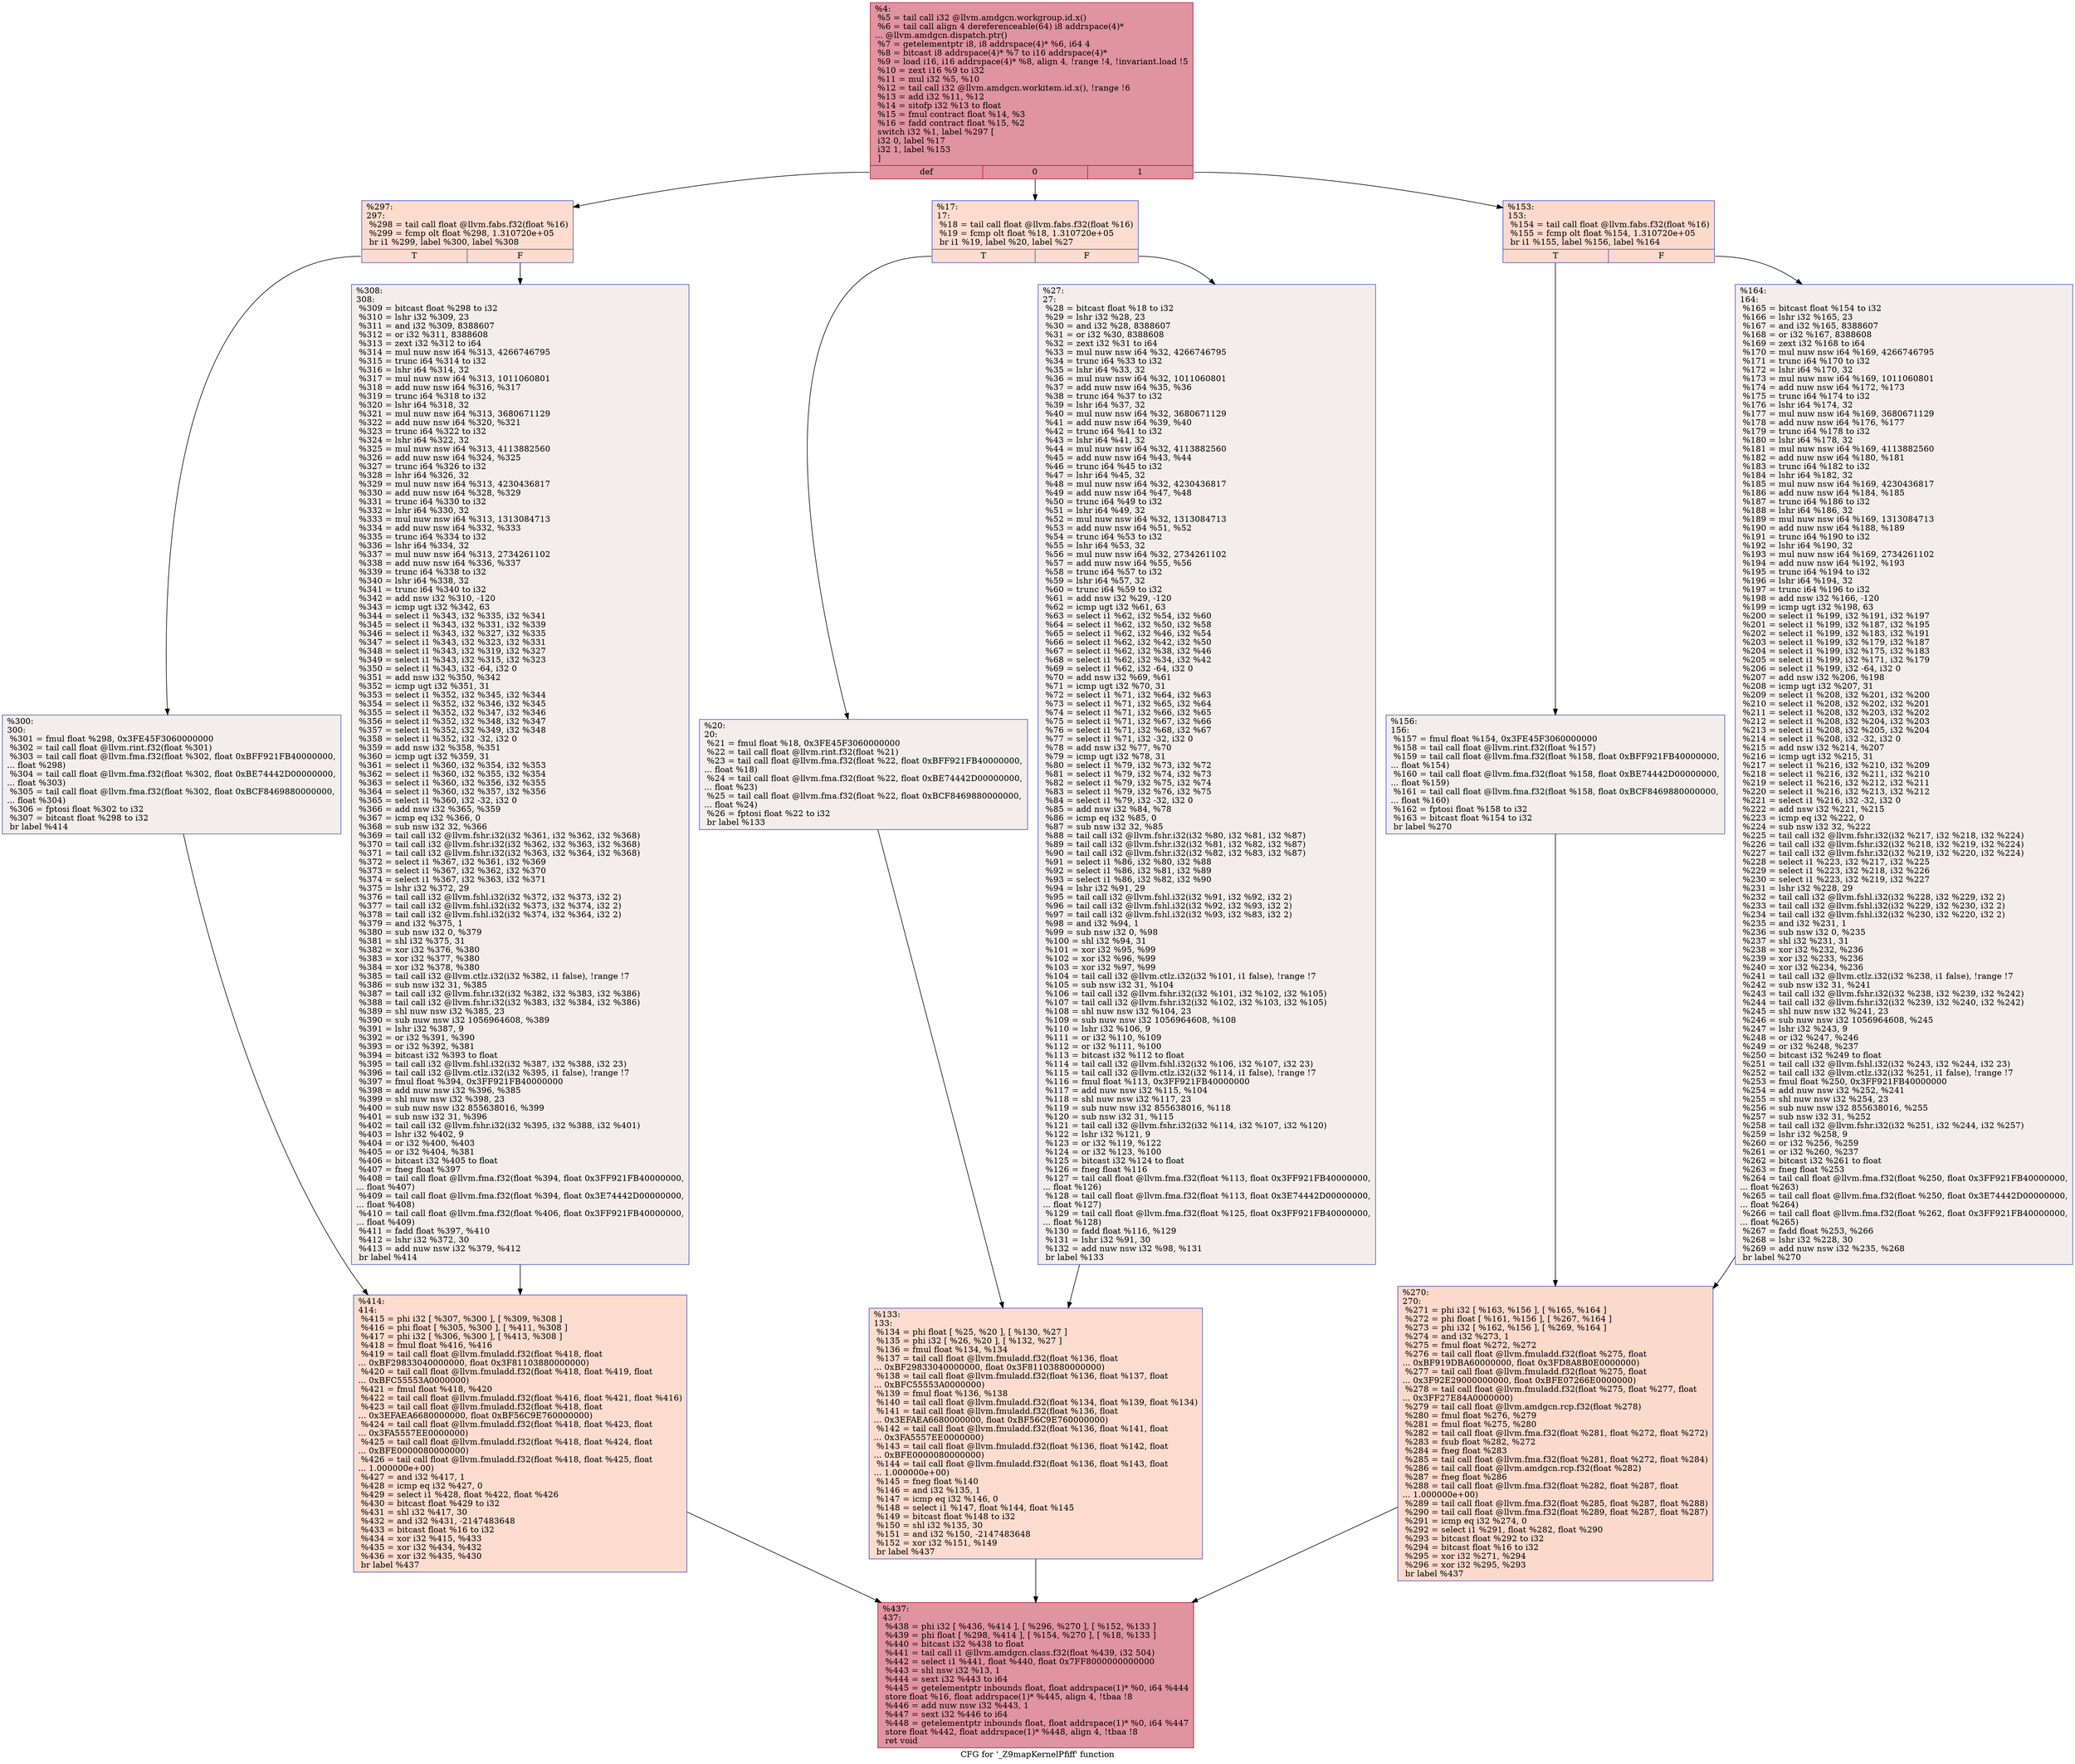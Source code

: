 digraph "CFG for '_Z9mapKernelPfiff' function" {
	label="CFG for '_Z9mapKernelPfiff' function";

	Node0x6278410 [shape=record,color="#b70d28ff", style=filled, fillcolor="#b70d2870",label="{%4:\l  %5 = tail call i32 @llvm.amdgcn.workgroup.id.x()\l  %6 = tail call align 4 dereferenceable(64) i8 addrspace(4)*\l... @llvm.amdgcn.dispatch.ptr()\l  %7 = getelementptr i8, i8 addrspace(4)* %6, i64 4\l  %8 = bitcast i8 addrspace(4)* %7 to i16 addrspace(4)*\l  %9 = load i16, i16 addrspace(4)* %8, align 4, !range !4, !invariant.load !5\l  %10 = zext i16 %9 to i32\l  %11 = mul i32 %5, %10\l  %12 = tail call i32 @llvm.amdgcn.workitem.id.x(), !range !6\l  %13 = add i32 %11, %12\l  %14 = sitofp i32 %13 to float\l  %15 = fmul contract float %14, %3\l  %16 = fadd contract float %15, %2\l  switch i32 %1, label %297 [\l    i32 0, label %17\l    i32 1, label %153\l  ]\l|{<s0>def|<s1>0|<s2>1}}"];
	Node0x6278410:s0 -> Node0x6278f90;
	Node0x6278410:s1 -> Node0x627a500;
	Node0x6278410:s2 -> Node0x627a5c0;
	Node0x627a500 [shape=record,color="#3d50c3ff", style=filled, fillcolor="#f7af9170",label="{%17:\l17:                                               \l  %18 = tail call float @llvm.fabs.f32(float %16)\l  %19 = fcmp olt float %18, 1.310720e+05\l  br i1 %19, label %20, label %27\l|{<s0>T|<s1>F}}"];
	Node0x627a500:s0 -> Node0x627b400;
	Node0x627a500:s1 -> Node0x627b490;
	Node0x627b400 [shape=record,color="#3d50c3ff", style=filled, fillcolor="#e5d8d170",label="{%20:\l20:                                               \l  %21 = fmul float %18, 0x3FE45F3060000000\l  %22 = tail call float @llvm.rint.f32(float %21)\l  %23 = tail call float @llvm.fma.f32(float %22, float 0xBFF921FB40000000,\l... float %18)\l  %24 = tail call float @llvm.fma.f32(float %22, float 0xBE74442D00000000,\l... float %23)\l  %25 = tail call float @llvm.fma.f32(float %22, float 0xBCF8469880000000,\l... float %24)\l  %26 = fptosi float %22 to i32\l  br label %133\l}"];
	Node0x627b400 -> Node0x627bed0;
	Node0x627b490 [shape=record,color="#3d50c3ff", style=filled, fillcolor="#e5d8d170",label="{%27:\l27:                                               \l  %28 = bitcast float %18 to i32\l  %29 = lshr i32 %28, 23\l  %30 = and i32 %28, 8388607\l  %31 = or i32 %30, 8388608\l  %32 = zext i32 %31 to i64\l  %33 = mul nuw nsw i64 %32, 4266746795\l  %34 = trunc i64 %33 to i32\l  %35 = lshr i64 %33, 32\l  %36 = mul nuw nsw i64 %32, 1011060801\l  %37 = add nuw nsw i64 %35, %36\l  %38 = trunc i64 %37 to i32\l  %39 = lshr i64 %37, 32\l  %40 = mul nuw nsw i64 %32, 3680671129\l  %41 = add nuw nsw i64 %39, %40\l  %42 = trunc i64 %41 to i32\l  %43 = lshr i64 %41, 32\l  %44 = mul nuw nsw i64 %32, 4113882560\l  %45 = add nuw nsw i64 %43, %44\l  %46 = trunc i64 %45 to i32\l  %47 = lshr i64 %45, 32\l  %48 = mul nuw nsw i64 %32, 4230436817\l  %49 = add nuw nsw i64 %47, %48\l  %50 = trunc i64 %49 to i32\l  %51 = lshr i64 %49, 32\l  %52 = mul nuw nsw i64 %32, 1313084713\l  %53 = add nuw nsw i64 %51, %52\l  %54 = trunc i64 %53 to i32\l  %55 = lshr i64 %53, 32\l  %56 = mul nuw nsw i64 %32, 2734261102\l  %57 = add nuw nsw i64 %55, %56\l  %58 = trunc i64 %57 to i32\l  %59 = lshr i64 %57, 32\l  %60 = trunc i64 %59 to i32\l  %61 = add nsw i32 %29, -120\l  %62 = icmp ugt i32 %61, 63\l  %63 = select i1 %62, i32 %54, i32 %60\l  %64 = select i1 %62, i32 %50, i32 %58\l  %65 = select i1 %62, i32 %46, i32 %54\l  %66 = select i1 %62, i32 %42, i32 %50\l  %67 = select i1 %62, i32 %38, i32 %46\l  %68 = select i1 %62, i32 %34, i32 %42\l  %69 = select i1 %62, i32 -64, i32 0\l  %70 = add nsw i32 %69, %61\l  %71 = icmp ugt i32 %70, 31\l  %72 = select i1 %71, i32 %64, i32 %63\l  %73 = select i1 %71, i32 %65, i32 %64\l  %74 = select i1 %71, i32 %66, i32 %65\l  %75 = select i1 %71, i32 %67, i32 %66\l  %76 = select i1 %71, i32 %68, i32 %67\l  %77 = select i1 %71, i32 -32, i32 0\l  %78 = add nsw i32 %77, %70\l  %79 = icmp ugt i32 %78, 31\l  %80 = select i1 %79, i32 %73, i32 %72\l  %81 = select i1 %79, i32 %74, i32 %73\l  %82 = select i1 %79, i32 %75, i32 %74\l  %83 = select i1 %79, i32 %76, i32 %75\l  %84 = select i1 %79, i32 -32, i32 0\l  %85 = add nsw i32 %84, %78\l  %86 = icmp eq i32 %85, 0\l  %87 = sub nsw i32 32, %85\l  %88 = tail call i32 @llvm.fshr.i32(i32 %80, i32 %81, i32 %87)\l  %89 = tail call i32 @llvm.fshr.i32(i32 %81, i32 %82, i32 %87)\l  %90 = tail call i32 @llvm.fshr.i32(i32 %82, i32 %83, i32 %87)\l  %91 = select i1 %86, i32 %80, i32 %88\l  %92 = select i1 %86, i32 %81, i32 %89\l  %93 = select i1 %86, i32 %82, i32 %90\l  %94 = lshr i32 %91, 29\l  %95 = tail call i32 @llvm.fshl.i32(i32 %91, i32 %92, i32 2)\l  %96 = tail call i32 @llvm.fshl.i32(i32 %92, i32 %93, i32 2)\l  %97 = tail call i32 @llvm.fshl.i32(i32 %93, i32 %83, i32 2)\l  %98 = and i32 %94, 1\l  %99 = sub nsw i32 0, %98\l  %100 = shl i32 %94, 31\l  %101 = xor i32 %95, %99\l  %102 = xor i32 %96, %99\l  %103 = xor i32 %97, %99\l  %104 = tail call i32 @llvm.ctlz.i32(i32 %101, i1 false), !range !7\l  %105 = sub nsw i32 31, %104\l  %106 = tail call i32 @llvm.fshr.i32(i32 %101, i32 %102, i32 %105)\l  %107 = tail call i32 @llvm.fshr.i32(i32 %102, i32 %103, i32 %105)\l  %108 = shl nuw nsw i32 %104, 23\l  %109 = sub nuw nsw i32 1056964608, %108\l  %110 = lshr i32 %106, 9\l  %111 = or i32 %110, %109\l  %112 = or i32 %111, %100\l  %113 = bitcast i32 %112 to float\l  %114 = tail call i32 @llvm.fshl.i32(i32 %106, i32 %107, i32 23)\l  %115 = tail call i32 @llvm.ctlz.i32(i32 %114, i1 false), !range !7\l  %116 = fmul float %113, 0x3FF921FB40000000\l  %117 = add nuw nsw i32 %115, %104\l  %118 = shl nuw nsw i32 %117, 23\l  %119 = sub nuw nsw i32 855638016, %118\l  %120 = sub nsw i32 31, %115\l  %121 = tail call i32 @llvm.fshr.i32(i32 %114, i32 %107, i32 %120)\l  %122 = lshr i32 %121, 9\l  %123 = or i32 %119, %122\l  %124 = or i32 %123, %100\l  %125 = bitcast i32 %124 to float\l  %126 = fneg float %116\l  %127 = tail call float @llvm.fma.f32(float %113, float 0x3FF921FB40000000,\l... float %126)\l  %128 = tail call float @llvm.fma.f32(float %113, float 0x3E74442D00000000,\l... float %127)\l  %129 = tail call float @llvm.fma.f32(float %125, float 0x3FF921FB40000000,\l... float %128)\l  %130 = fadd float %116, %129\l  %131 = lshr i32 %91, 30\l  %132 = add nuw nsw i32 %98, %131\l  br label %133\l}"];
	Node0x627b490 -> Node0x627bed0;
	Node0x627bed0 [shape=record,color="#3d50c3ff", style=filled, fillcolor="#f7af9170",label="{%133:\l133:                                              \l  %134 = phi float [ %25, %20 ], [ %130, %27 ]\l  %135 = phi i32 [ %26, %20 ], [ %132, %27 ]\l  %136 = fmul float %134, %134\l  %137 = tail call float @llvm.fmuladd.f32(float %136, float\l... 0xBF29833040000000, float 0x3F81103880000000)\l  %138 = tail call float @llvm.fmuladd.f32(float %136, float %137, float\l... 0xBFC55553A0000000)\l  %139 = fmul float %136, %138\l  %140 = tail call float @llvm.fmuladd.f32(float %134, float %139, float %134)\l  %141 = tail call float @llvm.fmuladd.f32(float %136, float\l... 0x3EFAEA6680000000, float 0xBF56C9E760000000)\l  %142 = tail call float @llvm.fmuladd.f32(float %136, float %141, float\l... 0x3FA5557EE0000000)\l  %143 = tail call float @llvm.fmuladd.f32(float %136, float %142, float\l... 0xBFE0000080000000)\l  %144 = tail call float @llvm.fmuladd.f32(float %136, float %143, float\l... 1.000000e+00)\l  %145 = fneg float %140\l  %146 = and i32 %135, 1\l  %147 = icmp eq i32 %146, 0\l  %148 = select i1 %147, float %144, float %145\l  %149 = bitcast float %148 to i32\l  %150 = shl i32 %135, 30\l  %151 = and i32 %150, -2147483648\l  %152 = xor i32 %151, %149\l  br label %437\l}"];
	Node0x627bed0 -> Node0x6282ee0;
	Node0x627a5c0 [shape=record,color="#3d50c3ff", style=filled, fillcolor="#f7a88970",label="{%153:\l153:                                              \l  %154 = tail call float @llvm.fabs.f32(float %16)\l  %155 = fcmp olt float %154, 1.310720e+05\l  br i1 %155, label %156, label %164\l|{<s0>T|<s1>F}}"];
	Node0x627a5c0:s0 -> Node0x6283150;
	Node0x627a5c0:s1 -> Node0x62831a0;
	Node0x6283150 [shape=record,color="#3d50c3ff", style=filled, fillcolor="#e5d8d170",label="{%156:\l156:                                              \l  %157 = fmul float %154, 0x3FE45F3060000000\l  %158 = tail call float @llvm.rint.f32(float %157)\l  %159 = tail call float @llvm.fma.f32(float %158, float 0xBFF921FB40000000,\l... float %154)\l  %160 = tail call float @llvm.fma.f32(float %158, float 0xBE74442D00000000,\l... float %159)\l  %161 = tail call float @llvm.fma.f32(float %158, float 0xBCF8469880000000,\l... float %160)\l  %162 = fptosi float %158 to i32\l  %163 = bitcast float %154 to i32\l  br label %270\l}"];
	Node0x6283150 -> Node0x62838d0;
	Node0x62831a0 [shape=record,color="#3d50c3ff", style=filled, fillcolor="#e5d8d170",label="{%164:\l164:                                              \l  %165 = bitcast float %154 to i32\l  %166 = lshr i32 %165, 23\l  %167 = and i32 %165, 8388607\l  %168 = or i32 %167, 8388608\l  %169 = zext i32 %168 to i64\l  %170 = mul nuw nsw i64 %169, 4266746795\l  %171 = trunc i64 %170 to i32\l  %172 = lshr i64 %170, 32\l  %173 = mul nuw nsw i64 %169, 1011060801\l  %174 = add nuw nsw i64 %172, %173\l  %175 = trunc i64 %174 to i32\l  %176 = lshr i64 %174, 32\l  %177 = mul nuw nsw i64 %169, 3680671129\l  %178 = add nuw nsw i64 %176, %177\l  %179 = trunc i64 %178 to i32\l  %180 = lshr i64 %178, 32\l  %181 = mul nuw nsw i64 %169, 4113882560\l  %182 = add nuw nsw i64 %180, %181\l  %183 = trunc i64 %182 to i32\l  %184 = lshr i64 %182, 32\l  %185 = mul nuw nsw i64 %169, 4230436817\l  %186 = add nuw nsw i64 %184, %185\l  %187 = trunc i64 %186 to i32\l  %188 = lshr i64 %186, 32\l  %189 = mul nuw nsw i64 %169, 1313084713\l  %190 = add nuw nsw i64 %188, %189\l  %191 = trunc i64 %190 to i32\l  %192 = lshr i64 %190, 32\l  %193 = mul nuw nsw i64 %169, 2734261102\l  %194 = add nuw nsw i64 %192, %193\l  %195 = trunc i64 %194 to i32\l  %196 = lshr i64 %194, 32\l  %197 = trunc i64 %196 to i32\l  %198 = add nsw i32 %166, -120\l  %199 = icmp ugt i32 %198, 63\l  %200 = select i1 %199, i32 %191, i32 %197\l  %201 = select i1 %199, i32 %187, i32 %195\l  %202 = select i1 %199, i32 %183, i32 %191\l  %203 = select i1 %199, i32 %179, i32 %187\l  %204 = select i1 %199, i32 %175, i32 %183\l  %205 = select i1 %199, i32 %171, i32 %179\l  %206 = select i1 %199, i32 -64, i32 0\l  %207 = add nsw i32 %206, %198\l  %208 = icmp ugt i32 %207, 31\l  %209 = select i1 %208, i32 %201, i32 %200\l  %210 = select i1 %208, i32 %202, i32 %201\l  %211 = select i1 %208, i32 %203, i32 %202\l  %212 = select i1 %208, i32 %204, i32 %203\l  %213 = select i1 %208, i32 %205, i32 %204\l  %214 = select i1 %208, i32 -32, i32 0\l  %215 = add nsw i32 %214, %207\l  %216 = icmp ugt i32 %215, 31\l  %217 = select i1 %216, i32 %210, i32 %209\l  %218 = select i1 %216, i32 %211, i32 %210\l  %219 = select i1 %216, i32 %212, i32 %211\l  %220 = select i1 %216, i32 %213, i32 %212\l  %221 = select i1 %216, i32 -32, i32 0\l  %222 = add nsw i32 %221, %215\l  %223 = icmp eq i32 %222, 0\l  %224 = sub nsw i32 32, %222\l  %225 = tail call i32 @llvm.fshr.i32(i32 %217, i32 %218, i32 %224)\l  %226 = tail call i32 @llvm.fshr.i32(i32 %218, i32 %219, i32 %224)\l  %227 = tail call i32 @llvm.fshr.i32(i32 %219, i32 %220, i32 %224)\l  %228 = select i1 %223, i32 %217, i32 %225\l  %229 = select i1 %223, i32 %218, i32 %226\l  %230 = select i1 %223, i32 %219, i32 %227\l  %231 = lshr i32 %228, 29\l  %232 = tail call i32 @llvm.fshl.i32(i32 %228, i32 %229, i32 2)\l  %233 = tail call i32 @llvm.fshl.i32(i32 %229, i32 %230, i32 2)\l  %234 = tail call i32 @llvm.fshl.i32(i32 %230, i32 %220, i32 2)\l  %235 = and i32 %231, 1\l  %236 = sub nsw i32 0, %235\l  %237 = shl i32 %231, 31\l  %238 = xor i32 %232, %236\l  %239 = xor i32 %233, %236\l  %240 = xor i32 %234, %236\l  %241 = tail call i32 @llvm.ctlz.i32(i32 %238, i1 false), !range !7\l  %242 = sub nsw i32 31, %241\l  %243 = tail call i32 @llvm.fshr.i32(i32 %238, i32 %239, i32 %242)\l  %244 = tail call i32 @llvm.fshr.i32(i32 %239, i32 %240, i32 %242)\l  %245 = shl nuw nsw i32 %241, 23\l  %246 = sub nuw nsw i32 1056964608, %245\l  %247 = lshr i32 %243, 9\l  %248 = or i32 %247, %246\l  %249 = or i32 %248, %237\l  %250 = bitcast i32 %249 to float\l  %251 = tail call i32 @llvm.fshl.i32(i32 %243, i32 %244, i32 23)\l  %252 = tail call i32 @llvm.ctlz.i32(i32 %251, i1 false), !range !7\l  %253 = fmul float %250, 0x3FF921FB40000000\l  %254 = add nuw nsw i32 %252, %241\l  %255 = shl nuw nsw i32 %254, 23\l  %256 = sub nuw nsw i32 855638016, %255\l  %257 = sub nsw i32 31, %252\l  %258 = tail call i32 @llvm.fshr.i32(i32 %251, i32 %244, i32 %257)\l  %259 = lshr i32 %258, 9\l  %260 = or i32 %256, %259\l  %261 = or i32 %260, %237\l  %262 = bitcast i32 %261 to float\l  %263 = fneg float %253\l  %264 = tail call float @llvm.fma.f32(float %250, float 0x3FF921FB40000000,\l... float %263)\l  %265 = tail call float @llvm.fma.f32(float %250, float 0x3E74442D00000000,\l... float %264)\l  %266 = tail call float @llvm.fma.f32(float %262, float 0x3FF921FB40000000,\l... float %265)\l  %267 = fadd float %253, %266\l  %268 = lshr i32 %228, 30\l  %269 = add nuw nsw i32 %235, %268\l  br label %270\l}"];
	Node0x62831a0 -> Node0x62838d0;
	Node0x62838d0 [shape=record,color="#3d50c3ff", style=filled, fillcolor="#f7a88970",label="{%270:\l270:                                              \l  %271 = phi i32 [ %163, %156 ], [ %165, %164 ]\l  %272 = phi float [ %161, %156 ], [ %267, %164 ]\l  %273 = phi i32 [ %162, %156 ], [ %269, %164 ]\l  %274 = and i32 %273, 1\l  %275 = fmul float %272, %272\l  %276 = tail call float @llvm.fmuladd.f32(float %275, float\l... 0xBF919DBA60000000, float 0x3FD8A8B0E0000000)\l  %277 = tail call float @llvm.fmuladd.f32(float %275, float\l... 0x3F92E29000000000, float 0xBFE07266E0000000)\l  %278 = tail call float @llvm.fmuladd.f32(float %275, float %277, float\l... 0x3FF27E84A0000000)\l  %279 = tail call float @llvm.amdgcn.rcp.f32(float %278)\l  %280 = fmul float %276, %279\l  %281 = fmul float %275, %280\l  %282 = tail call float @llvm.fma.f32(float %281, float %272, float %272)\l  %283 = fsub float %282, %272\l  %284 = fneg float %283\l  %285 = tail call float @llvm.fma.f32(float %281, float %272, float %284)\l  %286 = tail call float @llvm.amdgcn.rcp.f32(float %282)\l  %287 = fneg float %286\l  %288 = tail call float @llvm.fma.f32(float %282, float %287, float\l... 1.000000e+00)\l  %289 = tail call float @llvm.fma.f32(float %285, float %287, float %288)\l  %290 = tail call float @llvm.fma.f32(float %289, float %287, float %287)\l  %291 = icmp eq i32 %274, 0\l  %292 = select i1 %291, float %282, float %290\l  %293 = bitcast float %292 to i32\l  %294 = bitcast float %16 to i32\l  %295 = xor i32 %271, %294\l  %296 = xor i32 %295, %293\l  br label %437\l}"];
	Node0x62838d0 -> Node0x6282ee0;
	Node0x6278f90 [shape=record,color="#3d50c3ff", style=filled, fillcolor="#f7af9170",label="{%297:\l297:                                              \l  %298 = tail call float @llvm.fabs.f32(float %16)\l  %299 = fcmp olt float %298, 1.310720e+05\l  br i1 %299, label %300, label %308\l|{<s0>T|<s1>F}}"];
	Node0x6278f90:s0 -> Node0x628a000;
	Node0x6278f90:s1 -> Node0x628a050;
	Node0x628a000 [shape=record,color="#3d50c3ff", style=filled, fillcolor="#e5d8d170",label="{%300:\l300:                                              \l  %301 = fmul float %298, 0x3FE45F3060000000\l  %302 = tail call float @llvm.rint.f32(float %301)\l  %303 = tail call float @llvm.fma.f32(float %302, float 0xBFF921FB40000000,\l... float %298)\l  %304 = tail call float @llvm.fma.f32(float %302, float 0xBE74442D00000000,\l... float %303)\l  %305 = tail call float @llvm.fma.f32(float %302, float 0xBCF8469880000000,\l... float %304)\l  %306 = fptosi float %302 to i32\l  %307 = bitcast float %298 to i32\l  br label %414\l}"];
	Node0x628a000 -> Node0x628a740;
	Node0x628a050 [shape=record,color="#3d50c3ff", style=filled, fillcolor="#e5d8d170",label="{%308:\l308:                                              \l  %309 = bitcast float %298 to i32\l  %310 = lshr i32 %309, 23\l  %311 = and i32 %309, 8388607\l  %312 = or i32 %311, 8388608\l  %313 = zext i32 %312 to i64\l  %314 = mul nuw nsw i64 %313, 4266746795\l  %315 = trunc i64 %314 to i32\l  %316 = lshr i64 %314, 32\l  %317 = mul nuw nsw i64 %313, 1011060801\l  %318 = add nuw nsw i64 %316, %317\l  %319 = trunc i64 %318 to i32\l  %320 = lshr i64 %318, 32\l  %321 = mul nuw nsw i64 %313, 3680671129\l  %322 = add nuw nsw i64 %320, %321\l  %323 = trunc i64 %322 to i32\l  %324 = lshr i64 %322, 32\l  %325 = mul nuw nsw i64 %313, 4113882560\l  %326 = add nuw nsw i64 %324, %325\l  %327 = trunc i64 %326 to i32\l  %328 = lshr i64 %326, 32\l  %329 = mul nuw nsw i64 %313, 4230436817\l  %330 = add nuw nsw i64 %328, %329\l  %331 = trunc i64 %330 to i32\l  %332 = lshr i64 %330, 32\l  %333 = mul nuw nsw i64 %313, 1313084713\l  %334 = add nuw nsw i64 %332, %333\l  %335 = trunc i64 %334 to i32\l  %336 = lshr i64 %334, 32\l  %337 = mul nuw nsw i64 %313, 2734261102\l  %338 = add nuw nsw i64 %336, %337\l  %339 = trunc i64 %338 to i32\l  %340 = lshr i64 %338, 32\l  %341 = trunc i64 %340 to i32\l  %342 = add nsw i32 %310, -120\l  %343 = icmp ugt i32 %342, 63\l  %344 = select i1 %343, i32 %335, i32 %341\l  %345 = select i1 %343, i32 %331, i32 %339\l  %346 = select i1 %343, i32 %327, i32 %335\l  %347 = select i1 %343, i32 %323, i32 %331\l  %348 = select i1 %343, i32 %319, i32 %327\l  %349 = select i1 %343, i32 %315, i32 %323\l  %350 = select i1 %343, i32 -64, i32 0\l  %351 = add nsw i32 %350, %342\l  %352 = icmp ugt i32 %351, 31\l  %353 = select i1 %352, i32 %345, i32 %344\l  %354 = select i1 %352, i32 %346, i32 %345\l  %355 = select i1 %352, i32 %347, i32 %346\l  %356 = select i1 %352, i32 %348, i32 %347\l  %357 = select i1 %352, i32 %349, i32 %348\l  %358 = select i1 %352, i32 -32, i32 0\l  %359 = add nsw i32 %358, %351\l  %360 = icmp ugt i32 %359, 31\l  %361 = select i1 %360, i32 %354, i32 %353\l  %362 = select i1 %360, i32 %355, i32 %354\l  %363 = select i1 %360, i32 %356, i32 %355\l  %364 = select i1 %360, i32 %357, i32 %356\l  %365 = select i1 %360, i32 -32, i32 0\l  %366 = add nsw i32 %365, %359\l  %367 = icmp eq i32 %366, 0\l  %368 = sub nsw i32 32, %366\l  %369 = tail call i32 @llvm.fshr.i32(i32 %361, i32 %362, i32 %368)\l  %370 = tail call i32 @llvm.fshr.i32(i32 %362, i32 %363, i32 %368)\l  %371 = tail call i32 @llvm.fshr.i32(i32 %363, i32 %364, i32 %368)\l  %372 = select i1 %367, i32 %361, i32 %369\l  %373 = select i1 %367, i32 %362, i32 %370\l  %374 = select i1 %367, i32 %363, i32 %371\l  %375 = lshr i32 %372, 29\l  %376 = tail call i32 @llvm.fshl.i32(i32 %372, i32 %373, i32 2)\l  %377 = tail call i32 @llvm.fshl.i32(i32 %373, i32 %374, i32 2)\l  %378 = tail call i32 @llvm.fshl.i32(i32 %374, i32 %364, i32 2)\l  %379 = and i32 %375, 1\l  %380 = sub nsw i32 0, %379\l  %381 = shl i32 %375, 31\l  %382 = xor i32 %376, %380\l  %383 = xor i32 %377, %380\l  %384 = xor i32 %378, %380\l  %385 = tail call i32 @llvm.ctlz.i32(i32 %382, i1 false), !range !7\l  %386 = sub nsw i32 31, %385\l  %387 = tail call i32 @llvm.fshr.i32(i32 %382, i32 %383, i32 %386)\l  %388 = tail call i32 @llvm.fshr.i32(i32 %383, i32 %384, i32 %386)\l  %389 = shl nuw nsw i32 %385, 23\l  %390 = sub nuw nsw i32 1056964608, %389\l  %391 = lshr i32 %387, 9\l  %392 = or i32 %391, %390\l  %393 = or i32 %392, %381\l  %394 = bitcast i32 %393 to float\l  %395 = tail call i32 @llvm.fshl.i32(i32 %387, i32 %388, i32 23)\l  %396 = tail call i32 @llvm.ctlz.i32(i32 %395, i1 false), !range !7\l  %397 = fmul float %394, 0x3FF921FB40000000\l  %398 = add nuw nsw i32 %396, %385\l  %399 = shl nuw nsw i32 %398, 23\l  %400 = sub nuw nsw i32 855638016, %399\l  %401 = sub nsw i32 31, %396\l  %402 = tail call i32 @llvm.fshr.i32(i32 %395, i32 %388, i32 %401)\l  %403 = lshr i32 %402, 9\l  %404 = or i32 %400, %403\l  %405 = or i32 %404, %381\l  %406 = bitcast i32 %405 to float\l  %407 = fneg float %397\l  %408 = tail call float @llvm.fma.f32(float %394, float 0x3FF921FB40000000,\l... float %407)\l  %409 = tail call float @llvm.fma.f32(float %394, float 0x3E74442D00000000,\l... float %408)\l  %410 = tail call float @llvm.fma.f32(float %406, float 0x3FF921FB40000000,\l... float %409)\l  %411 = fadd float %397, %410\l  %412 = lshr i32 %372, 30\l  %413 = add nuw nsw i32 %379, %412\l  br label %414\l}"];
	Node0x628a050 -> Node0x628a740;
	Node0x628a740 [shape=record,color="#3d50c3ff", style=filled, fillcolor="#f7af9170",label="{%414:\l414:                                              \l  %415 = phi i32 [ %307, %300 ], [ %309, %308 ]\l  %416 = phi float [ %305, %300 ], [ %411, %308 ]\l  %417 = phi i32 [ %306, %300 ], [ %413, %308 ]\l  %418 = fmul float %416, %416\l  %419 = tail call float @llvm.fmuladd.f32(float %418, float\l... 0xBF29833040000000, float 0x3F81103880000000)\l  %420 = tail call float @llvm.fmuladd.f32(float %418, float %419, float\l... 0xBFC55553A0000000)\l  %421 = fmul float %418, %420\l  %422 = tail call float @llvm.fmuladd.f32(float %416, float %421, float %416)\l  %423 = tail call float @llvm.fmuladd.f32(float %418, float\l... 0x3EFAEA6680000000, float 0xBF56C9E760000000)\l  %424 = tail call float @llvm.fmuladd.f32(float %418, float %423, float\l... 0x3FA5557EE0000000)\l  %425 = tail call float @llvm.fmuladd.f32(float %418, float %424, float\l... 0xBFE0000080000000)\l  %426 = tail call float @llvm.fmuladd.f32(float %418, float %425, float\l... 1.000000e+00)\l  %427 = and i32 %417, 1\l  %428 = icmp eq i32 %427, 0\l  %429 = select i1 %428, float %422, float %426\l  %430 = bitcast float %429 to i32\l  %431 = shl i32 %417, 30\l  %432 = and i32 %431, -2147483648\l  %433 = bitcast float %16 to i32\l  %434 = xor i32 %415, %433\l  %435 = xor i32 %434, %432\l  %436 = xor i32 %435, %430\l  br label %437\l}"];
	Node0x628a740 -> Node0x6282ee0;
	Node0x6282ee0 [shape=record,color="#b70d28ff", style=filled, fillcolor="#b70d2870",label="{%437:\l437:                                              \l  %438 = phi i32 [ %436, %414 ], [ %296, %270 ], [ %152, %133 ]\l  %439 = phi float [ %298, %414 ], [ %154, %270 ], [ %18, %133 ]\l  %440 = bitcast i32 %438 to float\l  %441 = tail call i1 @llvm.amdgcn.class.f32(float %439, i32 504)\l  %442 = select i1 %441, float %440, float 0x7FF8000000000000\l  %443 = shl nsw i32 %13, 1\l  %444 = sext i32 %443 to i64\l  %445 = getelementptr inbounds float, float addrspace(1)* %0, i64 %444\l  store float %16, float addrspace(1)* %445, align 4, !tbaa !8\l  %446 = add nuw nsw i32 %443, 1\l  %447 = sext i32 %446 to i64\l  %448 = getelementptr inbounds float, float addrspace(1)* %0, i64 %447\l  store float %442, float addrspace(1)* %448, align 4, !tbaa !8\l  ret void\l}"];
}
